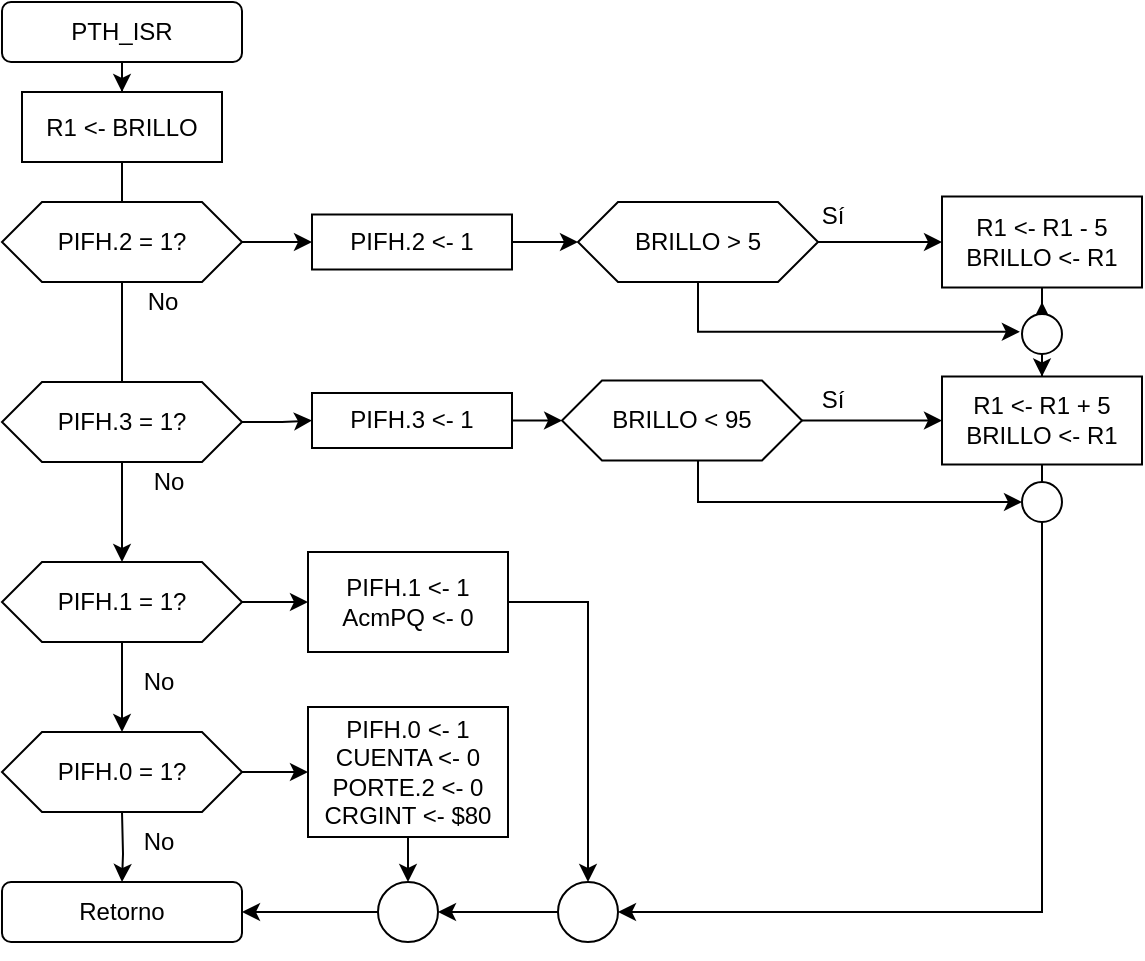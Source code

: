 <mxfile version="14.3.1" type="github"><diagram id="c7fjYp0Tahoj1WGIqrOk" name="Page-1"><mxGraphModel dx="1665" dy="532" grid="1" gridSize="10" guides="1" tooltips="1" connect="1" arrows="1" fold="1" page="1" pageScale="1" pageWidth="850" pageHeight="1100" math="0" shadow="0"><root><mxCell id="0"/><mxCell id="1" parent="0"/><mxCell id="ba9rHIK07hSiTgMxCtld-25" value="" style="edgeStyle=orthogonalEdgeStyle;rounded=0;orthogonalLoop=1;jettySize=auto;html=1;" edge="1" parent="1" source="8bCLtA65vS8jzmT4QicE-1" target="8bCLtA65vS8jzmT4QicE-74"><mxGeometry relative="1" as="geometry"/></mxCell><mxCell id="8bCLtA65vS8jzmT4QicE-1" value="PTH_ISR" style="rounded=1;whiteSpace=wrap;html=1;" parent="1" vertex="1"><mxGeometry x="-88" y="430" width="120" height="30" as="geometry"/></mxCell><mxCell id="ba9rHIK07hSiTgMxCtld-2" value="" style="edgeStyle=orthogonalEdgeStyle;rounded=0;orthogonalLoop=1;jettySize=auto;html=1;" edge="1" parent="1" source="8bCLtA65vS8jzmT4QicE-3" target="ba9rHIK07hSiTgMxCtld-1"><mxGeometry relative="1" as="geometry"/></mxCell><mxCell id="ba9rHIK07hSiTgMxCtld-11" value="" style="edgeStyle=orthogonalEdgeStyle;rounded=0;orthogonalLoop=1;jettySize=auto;html=1;" edge="1" parent="1" source="8bCLtA65vS8jzmT4QicE-3" target="8bCLtA65vS8jzmT4QicE-53"><mxGeometry relative="1" as="geometry"/></mxCell><mxCell id="8bCLtA65vS8jzmT4QicE-3" value="PIFH.1 = 1?" style="shape=hexagon;perimeter=hexagonPerimeter2;whiteSpace=wrap;html=1;fixedSize=1;" parent="1" vertex="1"><mxGeometry x="-88" y="710" width="120" height="40" as="geometry"/></mxCell><mxCell id="8bCLtA65vS8jzmT4QicE-62" value="" style="edgeStyle=orthogonalEdgeStyle;rounded=0;orthogonalLoop=1;jettySize=auto;html=1;entryX=0.5;entryY=0;entryDx=0;entryDy=0;" parent="1" source="8bCLtA65vS8jzmT4QicE-5" target="8bCLtA65vS8jzmT4QicE-3" edge="1"><mxGeometry relative="1" as="geometry"><mxPoint x="-28" y="686" as="targetPoint"/></mxGeometry></mxCell><mxCell id="8bCLtA65vS8jzmT4QicE-94" value="" style="edgeStyle=orthogonalEdgeStyle;rounded=0;orthogonalLoop=1;jettySize=auto;html=1;" parent="1" source="s9H4iR4M-_ucvPNq_mCL-3" target="8bCLtA65vS8jzmT4QicE-86" edge="1"><mxGeometry relative="1" as="geometry"/></mxCell><mxCell id="8bCLtA65vS8jzmT4QicE-6" value="PIFH.3 = 1?" style="shape=hexagon;perimeter=hexagonPerimeter2;whiteSpace=wrap;html=1;fixedSize=1;" parent="1" vertex="1"><mxGeometry x="-88" y="620" width="120" height="40" as="geometry"/></mxCell><mxCell id="8bCLtA65vS8jzmT4QicE-8" value="Retorno" style="rounded=1;whiteSpace=wrap;html=1;" parent="1" vertex="1"><mxGeometry x="-88" y="870" width="120" height="30" as="geometry"/></mxCell><mxCell id="ba9rHIK07hSiTgMxCtld-21" style="edgeStyle=orthogonalEdgeStyle;rounded=0;orthogonalLoop=1;jettySize=auto;html=1;" edge="1" parent="1" source="8bCLtA65vS8jzmT4QicE-53" target="ba9rHIK07hSiTgMxCtld-18"><mxGeometry relative="1" as="geometry"/></mxCell><mxCell id="8bCLtA65vS8jzmT4QicE-53" value="&lt;div&gt;PIFH.1 &amp;lt;- 1&lt;/div&gt;&lt;div&gt;AcmPQ &amp;lt;- 0&lt;/div&gt;" style="rounded=0;whiteSpace=wrap;html=1;gradientColor=#ffffff;" parent="1" vertex="1"><mxGeometry x="65" y="705" width="100" height="50" as="geometry"/></mxCell><mxCell id="8bCLtA65vS8jzmT4QicE-63" value="No" style="text;html=1;align=center;verticalAlign=middle;resizable=0;points=[];autosize=1;" parent="1" vertex="1"><mxGeometry x="-23" y="570" width="30" height="20" as="geometry"/></mxCell><mxCell id="8bCLtA65vS8jzmT4QicE-64" value="No" style="text;html=1;align=center;verticalAlign=middle;resizable=0;points=[];autosize=1;" parent="1" vertex="1"><mxGeometry x="-20" y="660" width="30" height="20" as="geometry"/></mxCell><mxCell id="8bCLtA65vS8jzmT4QicE-81" value="" style="edgeStyle=orthogonalEdgeStyle;rounded=0;orthogonalLoop=1;jettySize=auto;html=1;" parent="1" source="8bCLtA65vS8jzmT4QicE-74" target="8bCLtA65vS8jzmT4QicE-63" edge="1"><mxGeometry relative="1" as="geometry"/></mxCell><mxCell id="8bCLtA65vS8jzmT4QicE-90" value="" style="edgeStyle=orthogonalEdgeStyle;rounded=0;orthogonalLoop=1;jettySize=auto;html=1;" parent="1" source="s9H4iR4M-_ucvPNq_mCL-1" target="8bCLtA65vS8jzmT4QicE-83" edge="1"><mxGeometry relative="1" as="geometry"/></mxCell><mxCell id="8bCLtA65vS8jzmT4QicE-5" value="PIFH.2 = 1?" style="shape=hexagon;perimeter=hexagonPerimeter2;whiteSpace=wrap;html=1;fixedSize=1;" parent="1" vertex="1"><mxGeometry x="-88" y="530" width="120" height="40" as="geometry"/></mxCell><mxCell id="8bCLtA65vS8jzmT4QicE-92" value="" style="edgeStyle=orthogonalEdgeStyle;rounded=0;orthogonalLoop=1;jettySize=auto;html=1;" parent="1" source="8bCLtA65vS8jzmT4QicE-83" target="8bCLtA65vS8jzmT4QicE-85" edge="1"><mxGeometry relative="1" as="geometry"/></mxCell><mxCell id="ba9rHIK07hSiTgMxCtld-3" style="edgeStyle=orthogonalEdgeStyle;rounded=0;orthogonalLoop=1;jettySize=auto;html=1;entryX=-0.053;entryY=0.444;entryDx=0;entryDy=0;entryPerimeter=0;" edge="1" parent="1" source="8bCLtA65vS8jzmT4QicE-83" target="ba9rHIK07hSiTgMxCtld-6"><mxGeometry relative="1" as="geometry"><mxPoint x="417.0" y="595" as="targetPoint"/><Array as="points"><mxPoint x="260" y="595"/></Array></mxGeometry></mxCell><mxCell id="8bCLtA65vS8jzmT4QicE-83" value="BRILLO &amp;gt; 5" style="shape=hexagon;perimeter=hexagonPerimeter2;whiteSpace=wrap;html=1;fixedSize=1;" parent="1" vertex="1"><mxGeometry x="200" y="530" width="120" height="40" as="geometry"/></mxCell><mxCell id="ba9rHIK07hSiTgMxCtld-5" style="edgeStyle=orthogonalEdgeStyle;rounded=0;orthogonalLoop=1;jettySize=auto;html=1;entryX=0.5;entryY=0;entryDx=0;entryDy=0;" edge="1" parent="1" source="ba9rHIK07hSiTgMxCtld-6" target="8bCLtA65vS8jzmT4QicE-88"><mxGeometry relative="1" as="geometry"/></mxCell><mxCell id="ba9rHIK07hSiTgMxCtld-9" style="edgeStyle=orthogonalEdgeStyle;rounded=0;orthogonalLoop=1;jettySize=auto;html=1;" edge="1" parent="1" source="8bCLtA65vS8jzmT4QicE-85"><mxGeometry relative="1" as="geometry"><mxPoint x="432" y="580" as="targetPoint"/></mxGeometry></mxCell><mxCell id="8bCLtA65vS8jzmT4QicE-85" value="&lt;div&gt;R1 &amp;lt;- R1 - 5&lt;/div&gt;&lt;div&gt;BRILLO &amp;lt;- R1&lt;br&gt;&lt;/div&gt;" style="rounded=0;whiteSpace=wrap;html=1;gradientColor=#ffffff;" parent="1" vertex="1"><mxGeometry x="382" y="527.25" width="100" height="45.5" as="geometry"/></mxCell><mxCell id="8bCLtA65vS8jzmT4QicE-95" value="" style="edgeStyle=orthogonalEdgeStyle;rounded=0;orthogonalLoop=1;jettySize=auto;html=1;" parent="1" source="8bCLtA65vS8jzmT4QicE-86" target="8bCLtA65vS8jzmT4QicE-88" edge="1"><mxGeometry relative="1" as="geometry"/></mxCell><mxCell id="ba9rHIK07hSiTgMxCtld-16" style="edgeStyle=orthogonalEdgeStyle;rounded=0;orthogonalLoop=1;jettySize=auto;html=1;entryX=0;entryY=0.5;entryDx=0;entryDy=0;" edge="1" parent="1" source="8bCLtA65vS8jzmT4QicE-86" target="ba9rHIK07hSiTgMxCtld-10"><mxGeometry relative="1" as="geometry"><Array as="points"><mxPoint x="260" y="639"/><mxPoint x="260" y="680"/></Array></mxGeometry></mxCell><mxCell id="8bCLtA65vS8jzmT4QicE-86" value="BRILLO &amp;lt; 95" style="shape=hexagon;perimeter=hexagonPerimeter2;whiteSpace=wrap;html=1;fixedSize=1;" parent="1" vertex="1"><mxGeometry x="192" y="619.25" width="120" height="40" as="geometry"/></mxCell><mxCell id="ba9rHIK07hSiTgMxCtld-17" style="edgeStyle=orthogonalEdgeStyle;rounded=0;orthogonalLoop=1;jettySize=auto;html=1;exitX=0.5;exitY=1;exitDx=0;exitDy=0;entryX=1;entryY=0.5;entryDx=0;entryDy=0;" edge="1" parent="1" source="ba9rHIK07hSiTgMxCtld-18" target="ba9rHIK07hSiTgMxCtld-14"><mxGeometry relative="1" as="geometry"><Array as="points"><mxPoint x="205" y="885"/></Array></mxGeometry></mxCell><mxCell id="8bCLtA65vS8jzmT4QicE-88" value="&lt;div&gt;R1 &amp;lt;- R1 + 5&lt;/div&gt;&lt;div&gt;BRILLO &amp;lt;- R1&lt;br&gt;&lt;/div&gt;" style="rounded=0;whiteSpace=wrap;html=1;gradientColor=#ffffff;" parent="1" vertex="1"><mxGeometry x="382" y="617.25" width="100" height="44" as="geometry"/></mxCell><mxCell id="8bCLtA65vS8jzmT4QicE-109" value="Sí" style="text;html=1;align=center;verticalAlign=middle;resizable=0;points=[];autosize=1;" parent="1" vertex="1"><mxGeometry x="312" y="527.25" width="30" height="20" as="geometry"/></mxCell><mxCell id="s9H4iR4M-_ucvPNq_mCL-1" value="&lt;div&gt;PIFH.2 &amp;lt;- 1&lt;br&gt;&lt;/div&gt;" style="rounded=0;whiteSpace=wrap;html=1;gradientColor=#ffffff;" parent="1" vertex="1"><mxGeometry x="67" y="536.25" width="100" height="27.5" as="geometry"/></mxCell><mxCell id="s9H4iR4M-_ucvPNq_mCL-2" value="" style="edgeStyle=orthogonalEdgeStyle;rounded=0;orthogonalLoop=1;jettySize=auto;html=1;" parent="1" source="8bCLtA65vS8jzmT4QicE-5" target="s9H4iR4M-_ucvPNq_mCL-1" edge="1"><mxGeometry relative="1" as="geometry"><mxPoint x="31.966" y="550.034" as="sourcePoint"/><mxPoint x="232.017" y="555.483" as="targetPoint"/></mxGeometry></mxCell><mxCell id="s9H4iR4M-_ucvPNq_mCL-3" value="&lt;div&gt;PIFH.3 &amp;lt;- 1&lt;br&gt;&lt;/div&gt;" style="rounded=0;whiteSpace=wrap;html=1;gradientColor=#ffffff;" parent="1" vertex="1"><mxGeometry x="67" y="625.5" width="100" height="27.5" as="geometry"/></mxCell><mxCell id="s9H4iR4M-_ucvPNq_mCL-4" value="" style="edgeStyle=orthogonalEdgeStyle;rounded=0;orthogonalLoop=1;jettySize=auto;html=1;" parent="1" source="8bCLtA65vS8jzmT4QicE-6" target="s9H4iR4M-_ucvPNq_mCL-3" edge="1"><mxGeometry relative="1" as="geometry"><mxPoint x="32" y="640" as="sourcePoint"/><mxPoint x="247" y="654" as="targetPoint"/></mxGeometry></mxCell><mxCell id="s9H4iR4M-_ucvPNq_mCL-9" value="" style="edgeStyle=orthogonalEdgeStyle;rounded=0;orthogonalLoop=1;jettySize=auto;html=1;" parent="1" target="8bCLtA65vS8jzmT4QicE-8" edge="1"><mxGeometry relative="1" as="geometry"><mxPoint x="-28" y="835" as="sourcePoint"/></mxGeometry></mxCell><mxCell id="8bCLtA65vS8jzmT4QicE-74" value="&lt;div&gt;R1 &amp;lt;- BRILLO&lt;/div&gt;" style="rounded=0;whiteSpace=wrap;html=1;gradientColor=#ffffff;" parent="1" vertex="1"><mxGeometry x="-78" y="475" width="100" height="35" as="geometry"/></mxCell><mxCell id="ba9rHIK07hSiTgMxCtld-13" value="" style="edgeStyle=orthogonalEdgeStyle;rounded=0;orthogonalLoop=1;jettySize=auto;html=1;" edge="1" parent="1" source="ba9rHIK07hSiTgMxCtld-1" target="ba9rHIK07hSiTgMxCtld-12"><mxGeometry relative="1" as="geometry"/></mxCell><mxCell id="ba9rHIK07hSiTgMxCtld-1" value="PIFH.0 = 1?" style="shape=hexagon;perimeter=hexagonPerimeter2;whiteSpace=wrap;html=1;fixedSize=1;" vertex="1" parent="1"><mxGeometry x="-88" y="795" width="120" height="40" as="geometry"/></mxCell><mxCell id="ba9rHIK07hSiTgMxCtld-6" value="" style="ellipse;whiteSpace=wrap;html=1;aspect=fixed;" vertex="1" parent="1"><mxGeometry x="422" y="586" width="20" height="20" as="geometry"/></mxCell><mxCell id="ba9rHIK07hSiTgMxCtld-20" style="edgeStyle=orthogonalEdgeStyle;rounded=0;orthogonalLoop=1;jettySize=auto;html=1;entryX=0.5;entryY=0;entryDx=0;entryDy=0;" edge="1" parent="1" source="ba9rHIK07hSiTgMxCtld-12" target="ba9rHIK07hSiTgMxCtld-14"><mxGeometry relative="1" as="geometry"/></mxCell><mxCell id="ba9rHIK07hSiTgMxCtld-12" value="&lt;div&gt;PIFH.0 &amp;lt;- 1&lt;/div&gt;&lt;div&gt;&lt;div&gt;CUENTA &amp;lt;- 0&lt;/div&gt;&lt;div&gt;PORTE.2 &amp;lt;- 0&lt;br&gt;&lt;/div&gt;&lt;div&gt;CRGINT &amp;lt;- $80&lt;/div&gt;&lt;/div&gt;" style="rounded=0;whiteSpace=wrap;html=1;gradientColor=#ffffff;" vertex="1" parent="1"><mxGeometry x="65" y="782.5" width="100" height="65" as="geometry"/></mxCell><mxCell id="ba9rHIK07hSiTgMxCtld-15" value="" style="edgeStyle=orthogonalEdgeStyle;rounded=0;orthogonalLoop=1;jettySize=auto;html=1;" edge="1" parent="1" source="ba9rHIK07hSiTgMxCtld-14" target="8bCLtA65vS8jzmT4QicE-8"><mxGeometry relative="1" as="geometry"/></mxCell><mxCell id="ba9rHIK07hSiTgMxCtld-14" value="" style="ellipse;whiteSpace=wrap;html=1;aspect=fixed;" vertex="1" parent="1"><mxGeometry x="100" y="870" width="30" height="30" as="geometry"/></mxCell><mxCell id="ba9rHIK07hSiTgMxCtld-18" value="" style="ellipse;whiteSpace=wrap;html=1;aspect=fixed;" vertex="1" parent="1"><mxGeometry x="190" y="870" width="30" height="30" as="geometry"/></mxCell><mxCell id="ba9rHIK07hSiTgMxCtld-19" style="edgeStyle=orthogonalEdgeStyle;rounded=0;orthogonalLoop=1;jettySize=auto;html=1;exitX=0.5;exitY=1;exitDx=0;exitDy=0;entryX=1;entryY=0.5;entryDx=0;entryDy=0;" edge="1" parent="1" source="8bCLtA65vS8jzmT4QicE-88" target="ba9rHIK07hSiTgMxCtld-18"><mxGeometry relative="1" as="geometry"><mxPoint x="432" y="661.25" as="sourcePoint"/><mxPoint x="120" y="885" as="targetPoint"/></mxGeometry></mxCell><mxCell id="ba9rHIK07hSiTgMxCtld-10" value="" style="ellipse;whiteSpace=wrap;html=1;aspect=fixed;" vertex="1" parent="1"><mxGeometry x="422" y="670" width="20" height="20" as="geometry"/></mxCell><mxCell id="ba9rHIK07hSiTgMxCtld-22" value="Sí" style="text;html=1;align=center;verticalAlign=middle;resizable=0;points=[];autosize=1;" vertex="1" parent="1"><mxGeometry x="312" y="619.25" width="30" height="20" as="geometry"/></mxCell><mxCell id="ba9rHIK07hSiTgMxCtld-23" value="No" style="text;html=1;align=center;verticalAlign=middle;resizable=0;points=[];autosize=1;" vertex="1" parent="1"><mxGeometry x="-25" y="760" width="30" height="20" as="geometry"/></mxCell><mxCell id="ba9rHIK07hSiTgMxCtld-24" value="No" style="text;html=1;align=center;verticalAlign=middle;resizable=0;points=[];autosize=1;" vertex="1" parent="1"><mxGeometry x="-25" y="840" width="30" height="20" as="geometry"/></mxCell></root></mxGraphModel></diagram></mxfile>